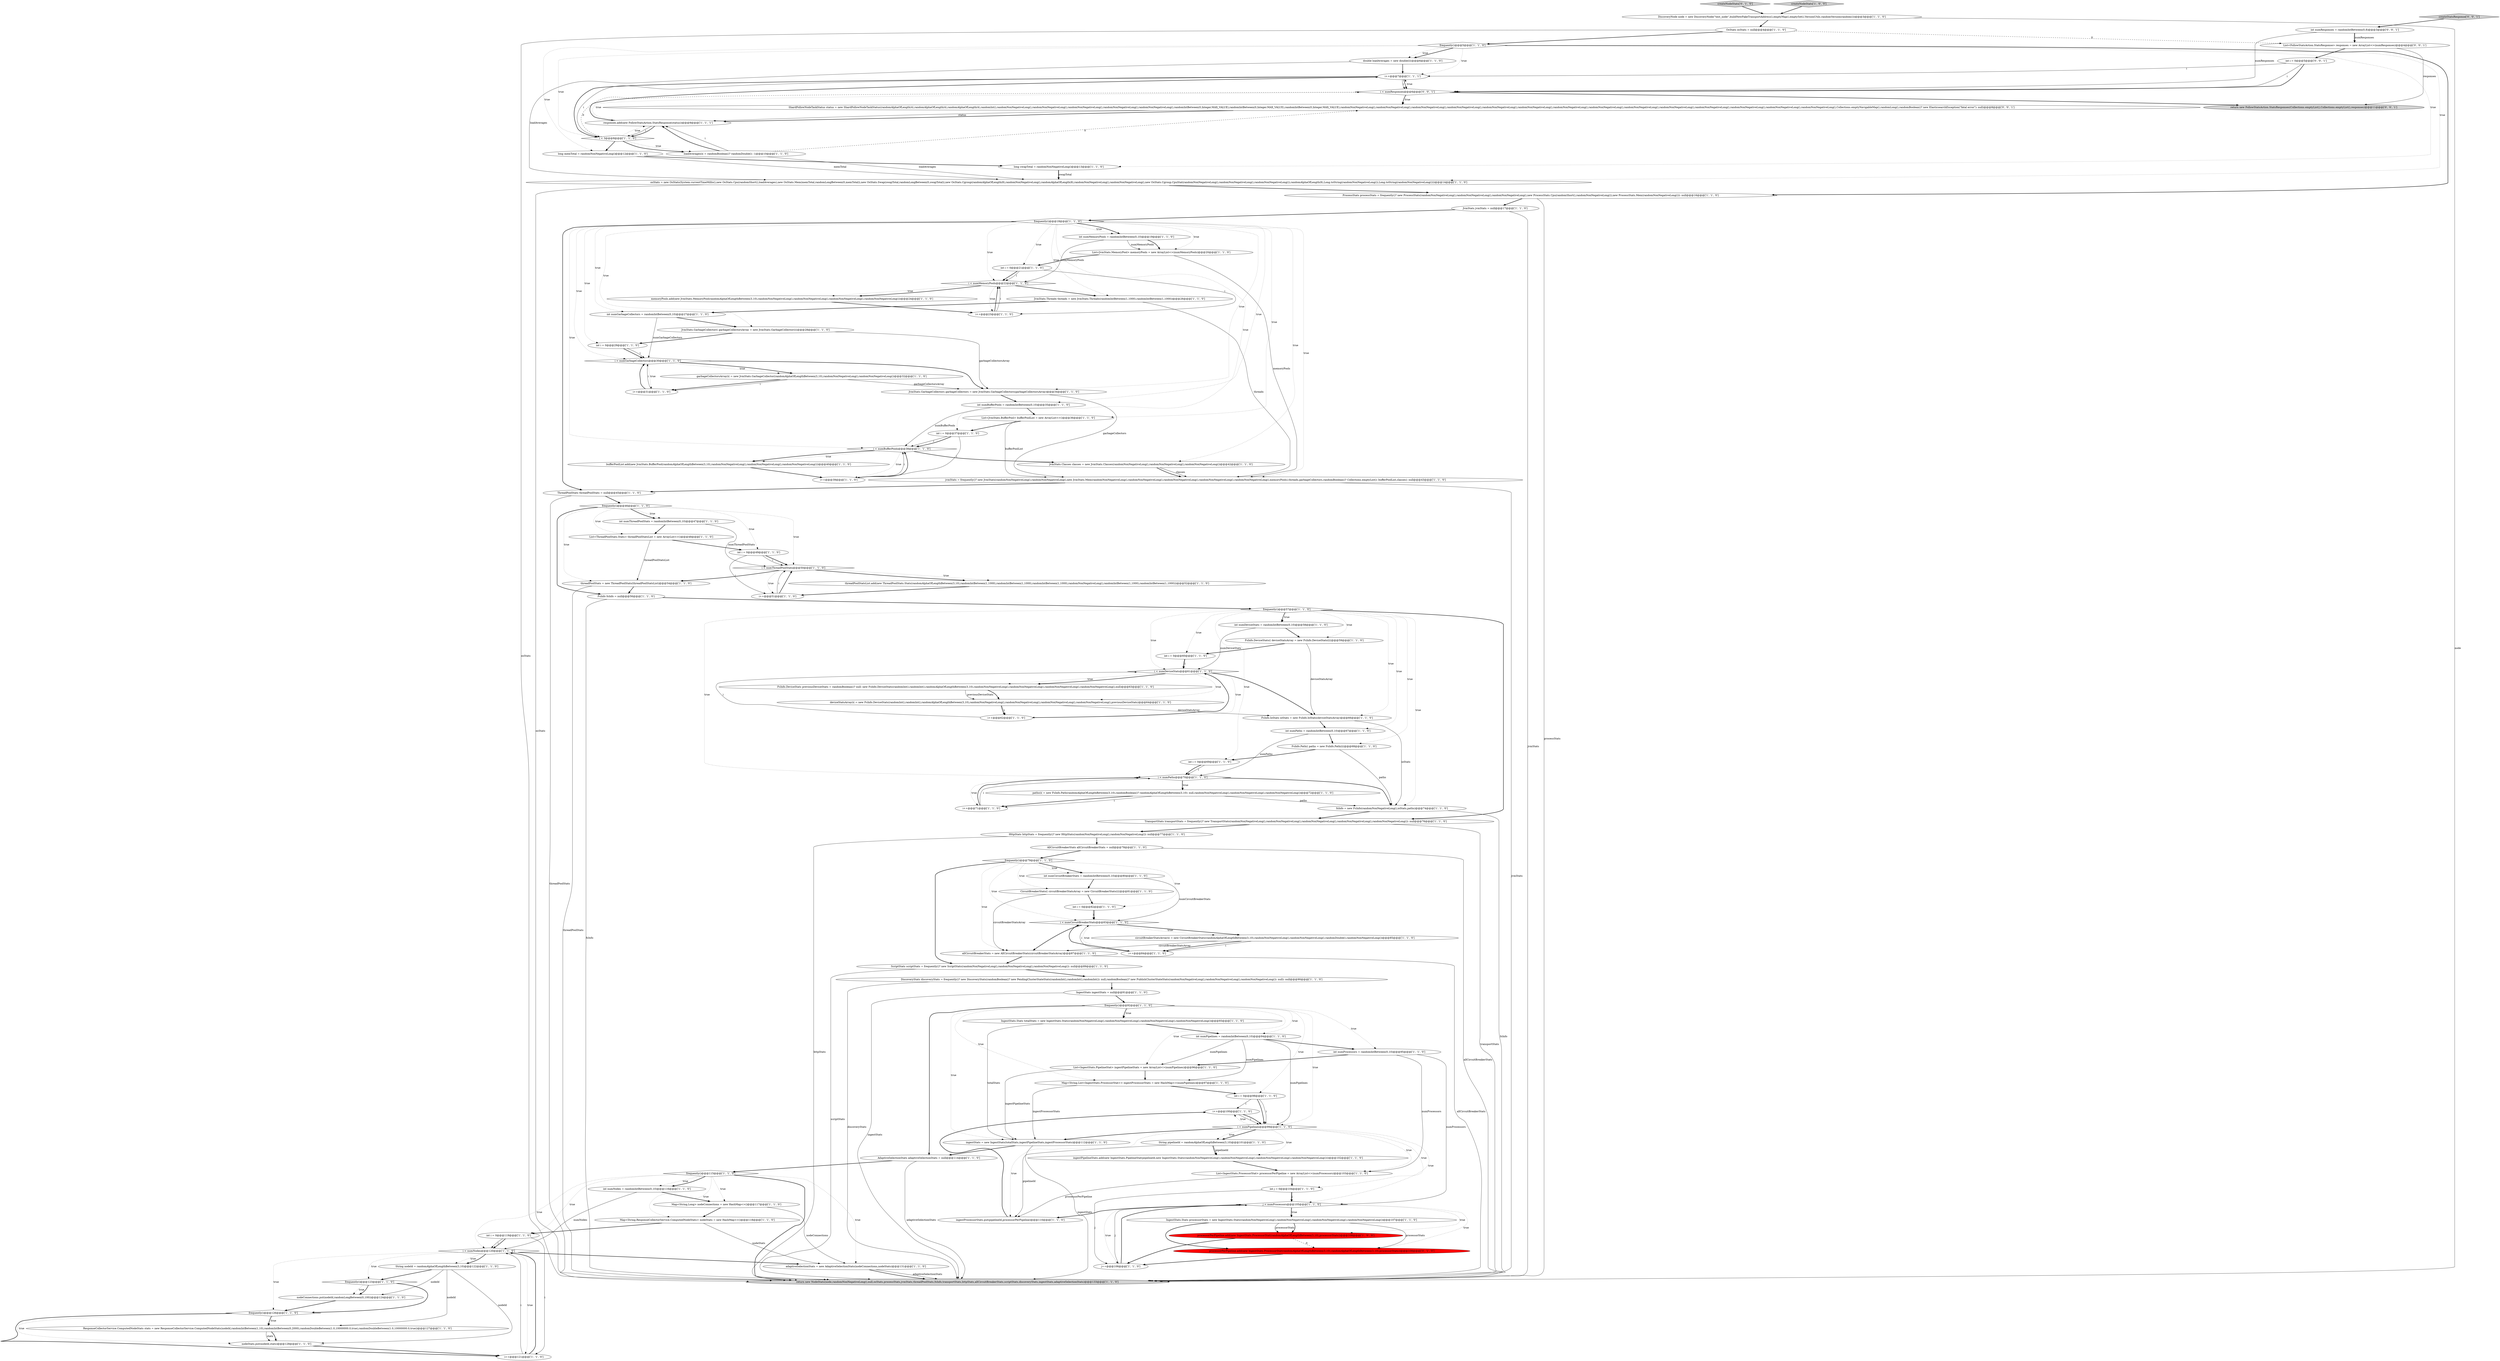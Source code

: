 digraph {
72 [style = filled, label = "i++@@@100@@@['1', '1', '0']", fillcolor = white, shape = ellipse image = "AAA0AAABBB1BBB"];
56 [style = filled, label = "ingestStats = new IngestStats(totalStats,ingestPipelineStats,ingestProcessorStats)@@@112@@@['1', '1', '0']", fillcolor = white, shape = ellipse image = "AAA0AAABBB1BBB"];
76 [style = filled, label = "i < numThreadPoolStats@@@50@@@['1', '1', '0']", fillcolor = white, shape = diamond image = "AAA0AAABBB1BBB"];
10 [style = filled, label = "threadPoolStats = new ThreadPoolStats(threadPoolStatsList)@@@54@@@['1', '1', '0']", fillcolor = white, shape = ellipse image = "AAA0AAABBB1BBB"];
31 [style = filled, label = "IngestStats.Stats totalStats = new IngestStats.Stats(randomNonNegativeLong(),randomNonNegativeLong(),randomNonNegativeLong(),randomNonNegativeLong())@@@93@@@['1', '1', '0']", fillcolor = white, shape = ellipse image = "AAA0AAABBB1BBB"];
61 [style = filled, label = "int numBufferPools = randomIntBetween(0,10)@@@35@@@['1', '1', '0']", fillcolor = white, shape = ellipse image = "AAA0AAABBB1BBB"];
50 [style = filled, label = "IngestStats.Stats processorStats = new IngestStats.Stats(randomNonNegativeLong(),randomNonNegativeLong(),randomNonNegativeLong(),randomNonNegativeLong())@@@107@@@['1', '1', '0']", fillcolor = white, shape = ellipse image = "AAA0AAABBB1BBB"];
27 [style = filled, label = "jvmStats = frequently()? new JvmStats(randomNonNegativeLong(),randomNonNegativeLong(),new JvmStats.Mem(randomNonNegativeLong(),randomNonNegativeLong(),randomNonNegativeLong(),randomNonNegativeLong(),randomNonNegativeLong(),memoryPools),threads,garbageCollectors,randomBoolean()? Collections.emptyList(): bufferPoolList,classes): null@@@43@@@['1', '1', '0']", fillcolor = white, shape = ellipse image = "AAA0AAABBB1BBB"];
92 [style = filled, label = "String pipelineId = randomAlphaOfLengthBetween(3,10)@@@101@@@['1', '1', '0']", fillcolor = white, shape = ellipse image = "AAA0AAABBB1BBB"];
100 [style = filled, label = "adaptiveSelectionStats = new AdaptiveSelectionStats(nodeConnections,nodeStats)@@@131@@@['1', '1', '0']", fillcolor = white, shape = ellipse image = "AAA0AAABBB1BBB"];
68 [style = filled, label = "nodeConnections.put(nodeId,randomLongBetween(0,100))@@@124@@@['1', '1', '0']", fillcolor = white, shape = ellipse image = "AAA0AAABBB1BBB"];
96 [style = filled, label = "i < numNodes@@@120@@@['1', '1', '0']", fillcolor = white, shape = diamond image = "AAA0AAABBB1BBB"];
15 [style = filled, label = "int numGarbageCollectors = randomIntBetween(0,10)@@@27@@@['1', '1', '0']", fillcolor = white, shape = ellipse image = "AAA0AAABBB1BBB"];
112 [style = filled, label = "createNodeStats['0', '1', '0']", fillcolor = lightgray, shape = diamond image = "AAA0AAABBB2BBB"];
82 [style = filled, label = "long swapTotal = randomNonNegativeLong()@@@13@@@['1', '1', '0']", fillcolor = white, shape = ellipse image = "AAA0AAABBB1BBB"];
58 [style = filled, label = "int numPaths = randomIntBetween(0,10)@@@67@@@['1', '1', '0']", fillcolor = white, shape = ellipse image = "AAA0AAABBB1BBB"];
119 [style = filled, label = "ShardFollowNodeTaskStatus status = new ShardFollowNodeTaskStatus(randomAlphaOfLength(4),randomAlphaOfLength(4),randomAlphaOfLength(4),randomInt(),randomNonNegativeLong(),randomNonNegativeLong(),randomNonNegativeLong(),randomNonNegativeLong(),randomNonNegativeLong(),randomIntBetween(0,Integer.MAX_VALUE),randomIntBetween(0,Integer.MAX_VALUE),randomIntBetween(0,Integer.MAX_VALUE),randomNonNegativeLong(),randomNonNegativeLong(),randomNonNegativeLong(),randomNonNegativeLong(),randomNonNegativeLong(),randomNonNegativeLong(),randomNonNegativeLong(),randomNonNegativeLong(),randomNonNegativeLong(),randomNonNegativeLong(),randomNonNegativeLong(),randomNonNegativeLong(),randomNonNegativeLong(),randomNonNegativeLong(),Collections.emptyNavigableMap(),randomLong(),randomBoolean()? new ElasticsearchException(\"fatal error\"): null)@@@8@@@['0', '0', '1']", fillcolor = white, shape = ellipse image = "AAA0AAABBB3BBB"];
48 [style = filled, label = "ingestProcessorStats.put(pipelineId,processorPerPipeline)@@@110@@@['1', '1', '0']", fillcolor = white, shape = ellipse image = "AAA0AAABBB1BBB"];
43 [style = filled, label = "FsInfo.DeviceStats(( deviceStatsArray = new FsInfo.DeviceStats((((@@@59@@@['1', '1', '0']", fillcolor = white, shape = ellipse image = "AAA0AAABBB1BBB"];
86 [style = filled, label = "double loadAverages = new double((((@@@6@@@['1', '1', '0']", fillcolor = white, shape = ellipse image = "AAA0AAABBB1BBB"];
19 [style = filled, label = "i++@@@62@@@['1', '1', '0']", fillcolor = white, shape = ellipse image = "AAA0AAABBB1BBB"];
33 [style = filled, label = "AllCircuitBreakerStats allCircuitBreakerStats = null@@@78@@@['1', '1', '0']", fillcolor = white, shape = ellipse image = "AAA0AAABBB1BBB"];
22 [style = filled, label = "JvmStats.Classes classes = new JvmStats.Classes(randomNonNegativeLong(),randomNonNegativeLong(),randomNonNegativeLong())@@@42@@@['1', '1', '0']", fillcolor = white, shape = ellipse image = "AAA0AAABBB1BBB"];
21 [style = filled, label = "JvmStats.Threads threads = new JvmStats.Threads(randomIntBetween(1,1000),randomIntBetween(1,1000))@@@26@@@['1', '1', '0']", fillcolor = white, shape = ellipse image = "AAA0AAABBB1BBB"];
110 [style = filled, label = "bufferPoolList.add(new JvmStats.BufferPool(randomAlphaOfLengthBetween(3,10),randomNonNegativeLong(),randomNonNegativeLong(),randomNonNegativeLong()))@@@40@@@['1', '1', '0']", fillcolor = white, shape = ellipse image = "AAA0AAABBB1BBB"];
83 [style = filled, label = "int i = 0@@@69@@@['1', '1', '0']", fillcolor = white, shape = ellipse image = "AAA0AAABBB1BBB"];
55 [style = filled, label = "int numProcessors = randomIntBetween(0,10)@@@95@@@['1', '1', '0']", fillcolor = white, shape = ellipse image = "AAA0AAABBB1BBB"];
53 [style = filled, label = "frequently()@@@79@@@['1', '1', '0']", fillcolor = white, shape = diamond image = "AAA0AAABBB1BBB"];
30 [style = filled, label = "AdaptiveSelectionStats adaptiveSelectionStats = null@@@114@@@['1', '1', '0']", fillcolor = white, shape = ellipse image = "AAA0AAABBB1BBB"];
51 [style = filled, label = "i < numGarbageCollectors@@@30@@@['1', '1', '0']", fillcolor = white, shape = diamond image = "AAA0AAABBB1BBB"];
36 [style = filled, label = "i < numBufferPools@@@38@@@['1', '1', '0']", fillcolor = white, shape = diamond image = "AAA0AAABBB1BBB"];
42 [style = filled, label = "paths(i( = new FsInfo.Path(randomAlphaOfLengthBetween(3,10),randomBoolean()? randomAlphaOfLengthBetween(3,10): null,randomNonNegativeLong(),randomNonNegativeLong(),randomNonNegativeLong())@@@72@@@['1', '1', '0']", fillcolor = white, shape = ellipse image = "AAA0AAABBB1BBB"];
65 [style = filled, label = "int numThreadPoolStats = randomIntBetween(0,10)@@@47@@@['1', '1', '0']", fillcolor = white, shape = ellipse image = "AAA0AAABBB1BBB"];
106 [style = filled, label = "i < numMemoryPools@@@22@@@['1', '1', '0']", fillcolor = white, shape = diamond image = "AAA0AAABBB1BBB"];
101 [style = filled, label = "int numMemoryPools = randomIntBetween(0,10)@@@19@@@['1', '1', '0']", fillcolor = white, shape = ellipse image = "AAA0AAABBB1BBB"];
75 [style = filled, label = "ingestPipelineStats.add(new IngestStats.PipelineStat(pipelineId,new IngestStats.Stats(randomNonNegativeLong(),randomNonNegativeLong(),randomNonNegativeLong(),randomNonNegativeLong())))@@@102@@@['1', '1', '0']", fillcolor = white, shape = ellipse image = "AAA0AAABBB1BBB"];
115 [style = filled, label = "List<FollowStatsAction.StatsResponse> responses = new ArrayList<>(numResponses)@@@4@@@['0', '0', '1']", fillcolor = white, shape = ellipse image = "AAA0AAABBB3BBB"];
32 [style = filled, label = "String nodeId = randomAlphaOfLengthBetween(3,10)@@@122@@@['1', '1', '0']", fillcolor = white, shape = ellipse image = "AAA0AAABBB1BBB"];
102 [style = filled, label = "ScriptStats scriptStats = frequently()? new ScriptStats(randomNonNegativeLong(),randomNonNegativeLong(),randomNonNegativeLong()): null@@@89@@@['1', '1', '0']", fillcolor = white, shape = ellipse image = "AAA0AAABBB1BBB"];
39 [style = filled, label = "j < numProcessors@@@105@@@['1', '1', '0']", fillcolor = white, shape = diamond image = "AAA0AAABBB1BBB"];
111 [style = filled, label = "JvmStats.GarbageCollectors garbageCollectors = new JvmStats.GarbageCollectors(garbageCollectorsArray)@@@34@@@['1', '1', '0']", fillcolor = white, shape = ellipse image = "AAA0AAABBB1BBB"];
99 [style = filled, label = "Map<String,Long> nodeConnections = new HashMap<>()@@@117@@@['1', '1', '0']", fillcolor = white, shape = ellipse image = "AAA0AAABBB1BBB"];
95 [style = filled, label = "garbageCollectorsArray(i( = new JvmStats.GarbageCollector(randomAlphaOfLengthBetween(3,10),randomNonNegativeLong(),randomNonNegativeLong())@@@32@@@['1', '1', '0']", fillcolor = white, shape = ellipse image = "AAA0AAABBB1BBB"];
97 [style = filled, label = "List<ThreadPoolStats.Stats> threadPoolStatsList = new ArrayList<>()@@@48@@@['1', '1', '0']", fillcolor = white, shape = ellipse image = "AAA0AAABBB1BBB"];
70 [style = filled, label = "i++@@@39@@@['1', '1', '0']", fillcolor = white, shape = ellipse image = "AAA0AAABBB1BBB"];
7 [style = filled, label = "Map<String,ResponseCollectorService.ComputedNodeStats> nodeStats = new HashMap<>()@@@118@@@['1', '1', '0']", fillcolor = white, shape = ellipse image = "AAA0AAABBB1BBB"];
24 [style = filled, label = "OsStats osStats = null@@@4@@@['1', '1', '0']", fillcolor = white, shape = ellipse image = "AAA0AAABBB1BBB"];
12 [style = filled, label = "memoryPools.add(new JvmStats.MemoryPool(randomAlphaOfLengthBetween(3,10),randomNonNegativeLong(),randomNonNegativeLong(),randomNonNegativeLong(),randomNonNegativeLong()))@@@24@@@['1', '1', '0']", fillcolor = white, shape = ellipse image = "AAA0AAABBB1BBB"];
18 [style = filled, label = "Map<String,List<IngestStats.ProcessorStat>> ingestProcessorStats = new HashMap<>(numPipelines)@@@97@@@['1', '1', '0']", fillcolor = white, shape = ellipse image = "AAA0AAABBB1BBB"];
109 [style = filled, label = "frequently()@@@92@@@['1', '1', '0']", fillcolor = white, shape = diamond image = "AAA0AAABBB1BBB"];
35 [style = filled, label = "int numNodes = randomIntBetween(0,10)@@@116@@@['1', '1', '0']", fillcolor = white, shape = ellipse image = "AAA0AAABBB1BBB"];
91 [style = filled, label = "ResponseCollectorService.ComputedNodeStats stats = new ResponseCollectorService.ComputedNodeStats(nodeId,randomIntBetween(1,10),randomIntBetween(0,2000),randomDoubleBetween(1.0,10000000.0,true),randomDoubleBetween(1.0,10000000.0,true))@@@127@@@['1', '1', '0']", fillcolor = white, shape = ellipse image = "AAA0AAABBB1BBB"];
40 [style = filled, label = "int i = 0@@@119@@@['1', '1', '0']", fillcolor = white, shape = ellipse image = "AAA0AAABBB1BBB"];
66 [style = filled, label = "i++@@@84@@@['1', '1', '0']", fillcolor = white, shape = ellipse image = "AAA0AAABBB1BBB"];
117 [style = filled, label = "return new FollowStatsAction.StatsResponses(Collections.emptyList(),Collections.emptyList(),responses)@@@11@@@['0', '0', '1']", fillcolor = lightgray, shape = ellipse image = "AAA0AAABBB3BBB"];
34 [style = filled, label = "i < numPipelines@@@99@@@['1', '1', '0']", fillcolor = white, shape = diamond image = "AAA0AAABBB1BBB"];
85 [style = filled, label = "nodeStats.put(nodeId,stats)@@@128@@@['1', '1', '0']", fillcolor = white, shape = ellipse image = "AAA0AAABBB1BBB"];
80 [style = filled, label = "i++@@@51@@@['1', '1', '0']", fillcolor = white, shape = ellipse image = "AAA0AAABBB1BBB"];
37 [style = filled, label = "return new NodeStats(node,randomNonNegativeLong(),null,osStats,processStats,jvmStats,threadPoolStats,fsInfo,transportStats,httpStats,allCircuitBreakerStats,scriptStats,discoveryStats,ingestStats,adaptiveSelectionStats)@@@133@@@['1', '1', '0']", fillcolor = lightgray, shape = ellipse image = "AAA0AAABBB1BBB"];
9 [style = filled, label = "frequently()@@@18@@@['1', '1', '0']", fillcolor = white, shape = diamond image = "AAA0AAABBB1BBB"];
17 [style = filled, label = "int numPipelines = randomIntBetween(0,10)@@@94@@@['1', '1', '0']", fillcolor = white, shape = ellipse image = "AAA0AAABBB1BBB"];
44 [style = filled, label = "IngestStats ingestStats = null@@@91@@@['1', '1', '0']", fillcolor = white, shape = ellipse image = "AAA0AAABBB1BBB"];
29 [style = filled, label = "List<IngestStats.ProcessorStat> processorPerPipeline = new ArrayList<>(numProcessors)@@@103@@@['1', '1', '0']", fillcolor = white, shape = ellipse image = "AAA0AAABBB1BBB"];
107 [style = filled, label = "int i = 0@@@37@@@['1', '1', '0']", fillcolor = white, shape = ellipse image = "AAA0AAABBB1BBB"];
114 [style = filled, label = "int numResponses = randomIntBetween(0,8)@@@3@@@['0', '0', '1']", fillcolor = white, shape = ellipse image = "AAA0AAABBB3BBB"];
28 [style = filled, label = "i < numCircuitBreakerStats@@@83@@@['1', '1', '0']", fillcolor = white, shape = diamond image = "AAA0AAABBB1BBB"];
13 [style = filled, label = "i++@@@121@@@['1', '1', '0']", fillcolor = white, shape = ellipse image = "AAA0AAABBB1BBB"];
41 [style = filled, label = "frequently()@@@57@@@['1', '1', '0']", fillcolor = white, shape = diamond image = "AAA0AAABBB1BBB"];
64 [style = filled, label = "i++@@@71@@@['1', '1', '0']", fillcolor = white, shape = ellipse image = "AAA0AAABBB1BBB"];
118 [style = filled, label = "i < numResponses@@@6@@@['0', '0', '1']", fillcolor = white, shape = diamond image = "AAA0AAABBB3BBB"];
16 [style = filled, label = "loadAverages(i( = randomBoolean()? randomDouble(): -1@@@10@@@['1', '1', '0']", fillcolor = white, shape = ellipse image = "AAA0AAABBB1BBB"];
38 [style = filled, label = "frequently()@@@123@@@['1', '1', '0']", fillcolor = white, shape = diamond image = "AAA0AAABBB1BBB"];
4 [style = filled, label = "fsInfo = new FsInfo(randomNonNegativeLong(),ioStats,paths)@@@74@@@['1', '1', '0']", fillcolor = white, shape = ellipse image = "AAA0AAABBB1BBB"];
59 [style = filled, label = "JvmStats jvmStats = null@@@17@@@['1', '1', '0']", fillcolor = white, shape = ellipse image = "AAA0AAABBB1BBB"];
73 [style = filled, label = "List<IngestStats.PipelineStat> ingestPipelineStats = new ArrayList<>(numPipelines)@@@96@@@['1', '1', '0']", fillcolor = white, shape = ellipse image = "AAA0AAABBB1BBB"];
46 [style = filled, label = "long memTotal = randomNonNegativeLong()@@@12@@@['1', '1', '0']", fillcolor = white, shape = ellipse image = "AAA0AAABBB1BBB"];
62 [style = filled, label = "frequently()@@@115@@@['1', '1', '0']", fillcolor = white, shape = diamond image = "AAA0AAABBB1BBB"];
45 [style = filled, label = "int i = 0@@@60@@@['1', '1', '0']", fillcolor = white, shape = ellipse image = "AAA0AAABBB1BBB"];
104 [style = filled, label = "i < 3@@@8@@@['1', '1', '0']", fillcolor = white, shape = diamond image = "AAA0AAABBB1BBB"];
93 [style = filled, label = "frequently()@@@46@@@['1', '1', '0']", fillcolor = white, shape = diamond image = "AAA0AAABBB1BBB"];
67 [style = filled, label = "FsInfo fsInfo = null@@@56@@@['1', '1', '0']", fillcolor = white, shape = ellipse image = "AAA0AAABBB1BBB"];
0 [style = filled, label = "DiscoveryNode node = new DiscoveryNode(\"test_node\",buildNewFakeTransportAddress(),emptyMap(),emptySet(),VersionUtils.randomVersion(random()))@@@3@@@['1', '1', '0']", fillcolor = white, shape = ellipse image = "AAA0AAABBB1BBB"];
6 [style = filled, label = "i < numDeviceStats@@@61@@@['1', '1', '0']", fillcolor = white, shape = diamond image = "AAA0AAABBB1BBB"];
98 [style = filled, label = "FsInfo.IoStats ioStats = new FsInfo.IoStats(deviceStatsArray)@@@66@@@['1', '1', '0']", fillcolor = white, shape = ellipse image = "AAA0AAABBB1BBB"];
71 [style = filled, label = "int i = 0@@@82@@@['1', '1', '0']", fillcolor = white, shape = ellipse image = "AAA0AAABBB1BBB"];
113 [style = filled, label = "processorPerPipeline.add(new IngestStats.ProcessorStat(randomAlphaOfLengthBetween(3,10),randomAlphaOfLengthBetween(3,10),processorStats))@@@108@@@['0', '1', '0']", fillcolor = red, shape = ellipse image = "AAA1AAABBB2BBB"];
20 [style = filled, label = "int i = 0@@@21@@@['1', '1', '0']", fillcolor = white, shape = ellipse image = "AAA0AAABBB1BBB"];
47 [style = filled, label = "frequently()@@@5@@@['1', '1', '0']", fillcolor = white, shape = diamond image = "AAA0AAABBB1BBB"];
78 [style = filled, label = "List<JvmStats.BufferPool> bufferPoolList = new ArrayList<>()@@@36@@@['1', '1', '0']", fillcolor = white, shape = ellipse image = "AAA0AAABBB1BBB"];
105 [style = filled, label = "List<JvmStats.MemoryPool> memoryPools = new ArrayList<>(numMemoryPools)@@@20@@@['1', '1', '0']", fillcolor = white, shape = ellipse image = "AAA0AAABBB1BBB"];
54 [style = filled, label = "createNodeStats['1', '0', '0']", fillcolor = lightgray, shape = diamond image = "AAA0AAABBB1BBB"];
14 [style = filled, label = "CircuitBreakerStats(( circuitBreakerStatsArray = new CircuitBreakerStats((((@@@81@@@['1', '1', '0']", fillcolor = white, shape = ellipse image = "AAA0AAABBB1BBB"];
90 [style = filled, label = "osStats = new OsStats(System.currentTimeMillis(),new OsStats.Cpu(randomShort(),loadAverages),new OsStats.Mem(memTotal,randomLongBetween(0,memTotal)),new OsStats.Swap(swapTotal,randomLongBetween(0,swapTotal)),new OsStats.Cgroup(randomAlphaOfLength(8),randomNonNegativeLong(),randomAlphaOfLength(8),randomNonNegativeLong(),randomNonNegativeLong(),new OsStats.Cgroup.CpuStat(randomNonNegativeLong(),randomNonNegativeLong(),randomNonNegativeLong()),randomAlphaOfLength(8),Long.toString(randomNonNegativeLong()),Long.toString(randomNonNegativeLong())))@@@14@@@['1', '1', '0']", fillcolor = white, shape = ellipse image = "AAA0AAABBB1BBB"];
87 [style = filled, label = "i < numPaths@@@70@@@['1', '1', '0']", fillcolor = white, shape = diamond image = "AAA0AAABBB1BBB"];
25 [style = filled, label = "i++@@@7@@@['1', '1', '1']", fillcolor = white, shape = ellipse image = "AAA0AAABBB1BBB"];
52 [style = filled, label = "int i = 0@@@49@@@['1', '1', '0']", fillcolor = white, shape = ellipse image = "AAA0AAABBB1BBB"];
116 [style = filled, label = "int i = 0@@@5@@@['0', '0', '1']", fillcolor = white, shape = ellipse image = "AAA0AAABBB3BBB"];
5 [style = filled, label = "i++@@@23@@@['1', '1', '0']", fillcolor = white, shape = ellipse image = "AAA0AAABBB1BBB"];
60 [style = filled, label = "FsInfo.Path(( paths = new FsInfo.Path((((@@@68@@@['1', '1', '0']", fillcolor = white, shape = ellipse image = "AAA0AAABBB1BBB"];
57 [style = filled, label = "int j = 0@@@104@@@['1', '1', '0']", fillcolor = white, shape = ellipse image = "AAA0AAABBB1BBB"];
8 [style = filled, label = "int i = 0@@@29@@@['1', '1', '0']", fillcolor = white, shape = ellipse image = "AAA0AAABBB1BBB"];
81 [style = filled, label = "int numDeviceStats = randomIntBetween(0,10)@@@58@@@['1', '1', '0']", fillcolor = white, shape = ellipse image = "AAA0AAABBB1BBB"];
84 [style = filled, label = "circuitBreakerStatsArray(i( = new CircuitBreakerStats(randomAlphaOfLengthBetween(3,10),randomNonNegativeLong(),randomNonNegativeLong(),randomDouble(),randomNonNegativeLong())@@@85@@@['1', '1', '0']", fillcolor = white, shape = ellipse image = "AAA0AAABBB1BBB"];
11 [style = filled, label = "TransportStats transportStats = frequently()? new TransportStats(randomNonNegativeLong(),randomNonNegativeLong(),randomNonNegativeLong(),randomNonNegativeLong(),randomNonNegativeLong()): null@@@76@@@['1', '1', '0']", fillcolor = white, shape = ellipse image = "AAA0AAABBB1BBB"];
94 [style = filled, label = "processorPerPipeline.add(new IngestStats.ProcessorStat(randomAlphaOfLengthBetween(3,10),processorStats))@@@108@@@['1', '0', '0']", fillcolor = red, shape = ellipse image = "AAA1AAABBB1BBB"];
120 [style = filled, label = "createStatsResponse['0', '0', '1']", fillcolor = lightgray, shape = diamond image = "AAA0AAABBB3BBB"];
88 [style = filled, label = "int numCircuitBreakerStats = randomIntBetween(0,10)@@@80@@@['1', '1', '0']", fillcolor = white, shape = ellipse image = "AAA0AAABBB1BBB"];
26 [style = filled, label = "deviceStatsArray(i( = new FsInfo.DeviceStats(randomInt(),randomInt(),randomAlphaOfLengthBetween(3,10),randomNonNegativeLong(),randomNonNegativeLong(),randomNonNegativeLong(),randomNonNegativeLong(),previousDeviceStats)@@@64@@@['1', '1', '0']", fillcolor = white, shape = ellipse image = "AAA0AAABBB1BBB"];
103 [style = filled, label = "FsInfo.DeviceStats previousDeviceStats = randomBoolean()? null: new FsInfo.DeviceStats(randomInt(),randomInt(),randomAlphaOfLengthBetween(3,10),randomNonNegativeLong(),randomNonNegativeLong(),randomNonNegativeLong(),randomNonNegativeLong(),null)@@@63@@@['1', '1', '0']", fillcolor = white, shape = ellipse image = "AAA0AAABBB1BBB"];
1 [style = filled, label = "responses.add(new FollowStatsAction.StatsResponse(status))@@@9@@@['1', '1', '1']", fillcolor = white, shape = ellipse image = "AAA0AAABBB1BBB"];
49 [style = filled, label = "HttpStats httpStats = frequently()? new HttpStats(randomNonNegativeLong(),randomNonNegativeLong()): null@@@77@@@['1', '1', '0']", fillcolor = white, shape = ellipse image = "AAA0AAABBB1BBB"];
74 [style = filled, label = "ProcessStats processStats = frequently()? new ProcessStats(randomNonNegativeLong(),randomNonNegativeLong(),randomNonNegativeLong(),new ProcessStats.Cpu(randomShort(),randomNonNegativeLong()),new ProcessStats.Mem(randomNonNegativeLong())): null@@@16@@@['1', '1', '0']", fillcolor = white, shape = ellipse image = "AAA0AAABBB1BBB"];
77 [style = filled, label = "i++@@@31@@@['1', '1', '0']", fillcolor = white, shape = ellipse image = "AAA0AAABBB1BBB"];
63 [style = filled, label = "ThreadPoolStats threadPoolStats = null@@@45@@@['1', '1', '0']", fillcolor = white, shape = ellipse image = "AAA0AAABBB1BBB"];
3 [style = filled, label = "threadPoolStatsList.add(new ThreadPoolStats.Stats(randomAlphaOfLengthBetween(3,10),randomIntBetween(1,1000),randomIntBetween(1,1000),randomIntBetween(1,1000),randomNonNegativeLong(),randomIntBetween(1,1000),randomIntBetween(1,1000)))@@@52@@@['1', '1', '0']", fillcolor = white, shape = ellipse image = "AAA0AAABBB1BBB"];
69 [style = filled, label = "JvmStats.GarbageCollector(( garbageCollectorsArray = new JvmStats.GarbageCollector((((@@@28@@@['1', '1', '0']", fillcolor = white, shape = ellipse image = "AAA0AAABBB1BBB"];
89 [style = filled, label = "DiscoveryStats discoveryStats = frequently()? new DiscoveryStats(randomBoolean()? new PendingClusterStateStats(randomInt(),randomInt(),randomInt()): null,randomBoolean()? new PublishClusterStateStats(randomNonNegativeLong(),randomNonNegativeLong(),randomNonNegativeLong()): null): null@@@90@@@['1', '1', '0']", fillcolor = white, shape = ellipse image = "AAA0AAABBB1BBB"];
108 [style = filled, label = "j++@@@106@@@['1', '1', '0']", fillcolor = white, shape = ellipse image = "AAA0AAABBB1BBB"];
79 [style = filled, label = "frequently()@@@126@@@['1', '1', '0']", fillcolor = white, shape = diamond image = "AAA0AAABBB1BBB"];
23 [style = filled, label = "int i = 0@@@98@@@['1', '1', '0']", fillcolor = white, shape = ellipse image = "AAA0AAABBB1BBB"];
2 [style = filled, label = "allCircuitBreakerStats = new AllCircuitBreakerStats(circuitBreakerStatsArray)@@@87@@@['1', '1', '0']", fillcolor = white, shape = ellipse image = "AAA0AAABBB1BBB"];
84->2 [style = solid, label="circuitBreakerStatsArray"];
11->37 [style = solid, label="transportStats"];
50->94 [style = solid, label="processorStats"];
47->104 [style = dotted, label="true"];
102->37 [style = solid, label="scriptStats"];
62->35 [style = dotted, label="true"];
16->90 [style = solid, label="loadAverages"];
19->6 [style = solid, label="i"];
8->51 [style = bold, label=""];
109->31 [style = bold, label=""];
96->32 [style = dotted, label="true"];
70->36 [style = solid, label="i"];
109->56 [style = dotted, label="true"];
63->93 [style = bold, label=""];
45->6 [style = bold, label=""];
57->39 [style = solid, label="j"];
47->46 [style = dotted, label="true"];
25->104 [style = solid, label="i"];
0->24 [style = bold, label=""];
66->28 [style = bold, label=""];
43->98 [style = solid, label="deviceStatsArray"];
13->96 [style = bold, label=""];
39->50 [style = bold, label=""];
26->19 [style = solid, label="i"];
41->83 [style = dotted, label="true"];
38->79 [style = bold, label=""];
77->51 [style = bold, label=""];
76->10 [style = bold, label=""];
28->84 [style = bold, label=""];
43->45 [style = bold, label=""];
5->106 [style = bold, label=""];
62->7 [style = dotted, label="true"];
25->118 [style = bold, label=""];
78->27 [style = solid, label="bufferPoolList"];
92->75 [style = bold, label=""];
34->92 [style = bold, label=""];
81->43 [style = bold, label=""];
7->100 [style = solid, label="nodeStats"];
87->4 [style = bold, label=""];
26->98 [style = solid, label="deviceStatsArray"];
93->10 [style = dotted, label="true"];
76->80 [style = dotted, label="true"];
97->10 [style = solid, label="threadPoolStatsList"];
84->66 [style = bold, label=""];
96->13 [style = dotted, label="true"];
90->37 [style = solid, label="osStats"];
8->51 [style = solid, label="i"];
105->20 [style = bold, label=""];
47->90 [style = dotted, label="true"];
65->76 [style = solid, label="numThreadPoolStats"];
106->5 [style = dotted, label="true"];
79->91 [style = dotted, label="true"];
53->102 [style = bold, label=""];
1->104 [style = bold, label=""];
108->39 [style = solid, label="j"];
17->55 [style = bold, label=""];
96->32 [style = bold, label=""];
9->51 [style = dotted, label="true"];
28->66 [style = dotted, label="true"];
96->100 [style = bold, label=""];
108->39 [style = bold, label=""];
53->14 [style = dotted, label="true"];
119->1 [style = solid, label="status"];
41->81 [style = bold, label=""];
81->6 [style = solid, label="numDeviceStats"];
51->111 [style = bold, label=""];
58->87 [style = solid, label="numPaths"];
32->68 [style = solid, label="nodeId"];
67->37 [style = solid, label="fsInfo"];
87->42 [style = bold, label=""];
9->22 [style = dotted, label="true"];
6->103 [style = dotted, label="true"];
38->68 [style = dotted, label="true"];
39->48 [style = bold, label=""];
20->106 [style = bold, label=""];
88->14 [style = bold, label=""];
91->85 [style = bold, label=""];
93->67 [style = bold, label=""];
64->87 [style = solid, label="i"];
41->6 [style = dotted, label="true"];
55->73 [style = bold, label=""];
50->113 [style = bold, label=""];
34->57 [style = dotted, label="true"];
23->72 [style = solid, label="i"];
53->88 [style = bold, label=""];
29->48 [style = solid, label="processorPerPipeline"];
99->100 [style = solid, label="nodeConnections"];
82->90 [style = bold, label=""];
76->3 [style = dotted, label="true"];
92->75 [style = solid, label="pipelineId"];
46->90 [style = solid, label="memTotal"];
95->111 [style = solid, label="garbageCollectorsArray"];
109->55 [style = dotted, label="true"];
62->99 [style = dotted, label="true"];
55->29 [style = solid, label="numProcessors"];
70->36 [style = bold, label=""];
89->37 [style = solid, label="discoveryStats"];
114->115 [style = solid, label="numResponses"];
36->70 [style = dotted, label="true"];
60->83 [style = bold, label=""];
118->1 [style = dotted, label="true"];
95->77 [style = bold, label=""];
12->5 [style = bold, label=""];
34->75 [style = dotted, label="true"];
101->105 [style = bold, label=""];
41->87 [style = dotted, label="true"];
100->37 [style = solid, label="adaptiveSelectionStats"];
62->100 [style = dotted, label="true"];
75->29 [style = bold, label=""];
34->29 [style = dotted, label="true"];
116->118 [style = bold, label=""];
120->114 [style = bold, label=""];
58->60 [style = bold, label=""];
3->80 [style = bold, label=""];
41->98 [style = dotted, label="true"];
106->21 [style = bold, label=""];
85->13 [style = bold, label=""];
6->19 [style = dotted, label="true"];
9->63 [style = bold, label=""];
93->65 [style = dotted, label="true"];
104->16 [style = bold, label=""];
41->43 [style = dotted, label="true"];
94->113 [style = dashed, label="0"];
84->66 [style = solid, label="i"];
82->90 [style = solid, label="swapTotal"];
69->8 [style = bold, label=""];
98->4 [style = solid, label="ioStats"];
74->59 [style = bold, label=""];
32->85 [style = solid, label="nodeId"];
119->1 [style = bold, label=""];
91->85 [style = solid, label="stats"];
90->74 [style = bold, label=""];
87->42 [style = dotted, label="true"];
6->103 [style = bold, label=""];
6->98 [style = bold, label=""];
93->52 [style = dotted, label="true"];
42->4 [style = solid, label="paths"];
118->119 [style = bold, label=""];
9->8 [style = dotted, label="true"];
107->70 [style = solid, label="i"];
83->87 [style = solid, label="i"];
100->37 [style = bold, label=""];
104->1 [style = dotted, label="true"];
20->106 [style = solid, label="i"];
115->117 [style = solid, label="responses"];
111->27 [style = solid, label="garbageCollectors"];
39->50 [style = dotted, label="true"];
49->37 [style = solid, label="httpStats"];
52->80 [style = solid, label="i"];
54->0 [style = bold, label=""];
34->56 [style = bold, label=""];
50->113 [style = solid, label="processorStats"];
105->27 [style = solid, label="memoryPools"];
9->20 [style = dotted, label="true"];
46->82 [style = bold, label=""];
10->67 [style = bold, label=""];
4->37 [style = solid, label="fsInfo"];
42->64 [style = solid, label="i"];
32->91 [style = solid, label="nodeId"];
17->34 [style = solid, label="numPipelines"];
103->26 [style = bold, label=""];
15->51 [style = solid, label="numGarbageCollectors"];
14->2 [style = solid, label="circuitBreakerStatsArray"];
18->56 [style = solid, label="ingestProcessorStats"];
9->61 [style = dotted, label="true"];
22->27 [style = solid, label="classes"];
118->117 [style = bold, label=""];
45->6 [style = solid, label="i"];
103->26 [style = solid, label="previousDeviceStats"];
101->106 [style = solid, label="numMemoryPools"];
53->71 [style = dotted, label="true"];
27->63 [style = bold, label=""];
114->115 [style = bold, label=""];
79->85 [style = dotted, label="true"];
33->53 [style = bold, label=""];
41->45 [style = dotted, label="true"];
2->37 [style = solid, label="allCircuitBreakerStats"];
32->38 [style = bold, label=""];
67->41 [style = bold, label=""];
114->118 [style = solid, label="numResponses"];
116->118 [style = solid, label="i"];
22->27 [style = bold, label=""];
62->37 [style = bold, label=""];
47->25 [style = dotted, label="true"];
109->73 [style = dotted, label="true"];
0->37 [style = solid, label="node"];
96->79 [style = dotted, label="true"];
36->22 [style = bold, label=""];
44->37 [style = solid, label="ingestStats"];
56->30 [style = bold, label=""];
51->77 [style = dotted, label="true"];
73->56 [style = solid, label="ingestPipelineStats"];
39->94 [style = dotted, label="true"];
31->56 [style = solid, label="totalStats"];
6->26 [style = dotted, label="true"];
1->104 [style = solid, label="i"];
41->58 [style = dotted, label="true"];
74->37 [style = solid, label="processStats"];
51->95 [style = dotted, label="true"];
35->96 [style = solid, label="numNodes"];
109->34 [style = dotted, label="true"];
9->15 [style = dotted, label="true"];
51->95 [style = bold, label=""];
104->46 [style = bold, label=""];
10->37 [style = solid, label="threadPoolStats"];
25->118 [style = solid, label="i"];
109->23 [style = dotted, label="true"];
41->60 [style = dotted, label="true"];
59->37 [style = solid, label="jvmStats"];
94->108 [style = bold, label=""];
76->3 [style = bold, label=""];
79->13 [style = bold, label=""];
40->13 [style = solid, label="i"];
113->108 [style = bold, label=""];
19->6 [style = bold, label=""];
52->76 [style = solid, label="i"];
24->47 [style = bold, label=""];
38->68 [style = bold, label=""];
53->88 [style = dotted, label="true"];
16->1 [style = solid, label="i"];
36->110 [style = bold, label=""];
78->107 [style = bold, label=""];
63->37 [style = solid, label="threadPoolStats"];
28->84 [style = dotted, label="true"];
61->36 [style = solid, label="numBufferPools"];
9->106 [style = dotted, label="true"];
29->57 [style = bold, label=""];
16->119 [style = dashed, label="0"];
9->107 [style = dotted, label="true"];
47->86 [style = bold, label=""];
18->23 [style = bold, label=""];
110->70 [style = bold, label=""];
109->18 [style = dotted, label="true"];
86->25 [style = bold, label=""];
93->65 [style = bold, label=""];
40->96 [style = bold, label=""];
9->101 [style = dotted, label="true"];
62->35 [style = bold, label=""];
26->19 [style = bold, label=""];
47->86 [style = dotted, label="true"];
34->48 [style = dotted, label="true"];
9->69 [style = dotted, label="true"];
104->16 [style = dotted, label="true"];
41->4 [style = dotted, label="true"];
13->96 [style = solid, label="i"];
16->1 [style = bold, label=""];
69->111 [style = solid, label="garbageCollectorsArray"];
89->44 [style = bold, label=""];
42->64 [style = bold, label=""];
31->17 [style = bold, label=""];
92->48 [style = solid, label="pipelineId"];
7->40 [style = bold, label=""];
57->108 [style = solid, label="j"];
52->76 [style = bold, label=""];
15->69 [style = bold, label=""];
62->96 [style = dotted, label="true"];
71->28 [style = bold, label=""];
86->90 [style = solid, label="loadAverages"];
9->27 [style = dotted, label="true"];
102->89 [style = bold, label=""];
28->2 [style = bold, label=""];
9->78 [style = dotted, label="true"];
64->87 [style = bold, label=""];
49->33 [style = bold, label=""];
27->37 [style = solid, label="jvmStats"];
73->18 [style = bold, label=""];
23->34 [style = bold, label=""];
65->97 [style = bold, label=""];
9->101 [style = bold, label=""];
35->99 [style = bold, label=""];
39->108 [style = dotted, label="true"];
30->62 [style = bold, label=""];
83->87 [style = bold, label=""];
66->28 [style = solid, label="i"];
39->113 [style = dotted, label="true"];
17->73 [style = solid, label="numPipelines"];
36->110 [style = dotted, label="true"];
21->15 [style = bold, label=""];
59->9 [style = bold, label=""];
88->28 [style = solid, label="numCircuitBreakerStats"];
41->11 [style = bold, label=""];
44->109 [style = bold, label=""];
9->111 [style = dotted, label="true"];
47->74 [style = bold, label=""];
57->39 [style = bold, label=""];
47->82 [style = dotted, label="true"];
48->72 [style = bold, label=""];
23->34 [style = solid, label="i"];
107->36 [style = solid, label="i"];
24->37 [style = solid, label="osStats"];
21->27 [style = solid, label="threads"];
98->58 [style = bold, label=""];
96->38 [style = dotted, label="true"];
25->104 [style = bold, label=""];
40->96 [style = solid, label="i"];
104->118 [style = dashed, label="0"];
9->21 [style = dotted, label="true"];
14->71 [style = bold, label=""];
109->17 [style = dotted, label="true"];
106->12 [style = dotted, label="true"];
30->37 [style = solid, label="adaptiveSelectionStats"];
107->36 [style = bold, label=""];
5->106 [style = solid, label="i"];
56->37 [style = solid, label="ingestStats"];
109->30 [style = bold, label=""];
80->76 [style = solid, label="i"];
41->81 [style = dotted, label="true"];
106->12 [style = bold, label=""];
80->76 [style = bold, label=""];
50->94 [style = bold, label=""];
87->64 [style = dotted, label="true"];
2->102 [style = bold, label=""];
118->25 [style = dotted, label="true"];
61->78 [style = bold, label=""];
72->34 [style = solid, label="i"];
68->79 [style = bold, label=""];
71->28 [style = solid, label="i"];
53->28 [style = dotted, label="true"];
99->7 [style = bold, label=""];
34->39 [style = dotted, label="true"];
60->4 [style = solid, label="paths"];
24->115 [style = dashed, label="0"];
34->72 [style = dotted, label="true"];
116->25 [style = solid, label="i"];
72->34 [style = bold, label=""];
53->2 [style = dotted, label="true"];
55->39 [style = solid, label="numProcessors"];
1->25 [style = bold, label=""];
11->49 [style = bold, label=""];
79->91 [style = bold, label=""];
97->52 [style = bold, label=""];
20->5 [style = solid, label="i"];
115->116 [style = bold, label=""];
95->77 [style = solid, label="i"];
9->36 [style = dotted, label="true"];
109->31 [style = dotted, label="true"];
77->51 [style = solid, label="i"];
101->105 [style = solid, label="numMemoryPools"];
93->76 [style = dotted, label="true"];
112->0 [style = bold, label=""];
111->61 [style = bold, label=""];
62->40 [style = dotted, label="true"];
9->105 [style = dotted, label="true"];
34->92 [style = dotted, label="true"];
93->97 [style = dotted, label="true"];
33->37 [style = solid, label="allCircuitBreakerStats"];
118->119 [style = dotted, label="true"];
17->18 [style = solid, label="numPipelines"];
4->11 [style = bold, label=""];
}
